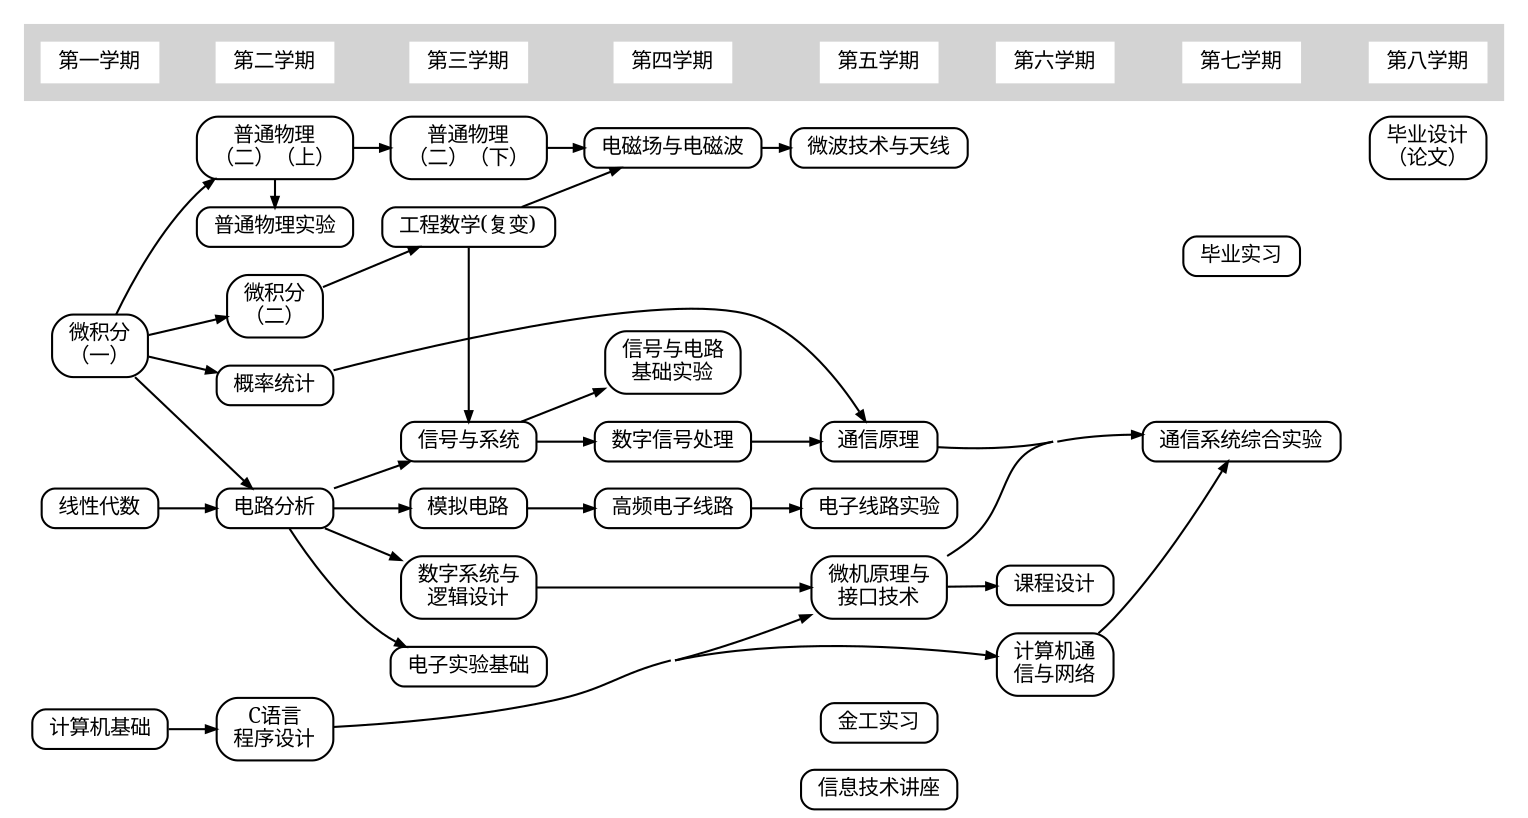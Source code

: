 digraph G {
    rankdir = "LR";
    fontsize=10;
    fontname="serif";
    node [fontsize=10 fontname="serif" shape=box style=rounded width=0.4 height=0.2];
    edge [arrowsize=0.5];
    concentrate=true;
    nodesep = 0.18;
    ranksep = 0.2;
    newrank = true;
    // splines = ortho

    n25 [label="信息技术讲座"];
    n31 [label="金工实习"];

    n01 [label="微积分\n（一）"];
    n02 [label="微积分\n（二）"];
    n03 [label="线性代数"];
    n04 [label="概率统计"];
    n05 [label="工程数学(复变)"];
    n06 [label="普通物理\n（二）（上）"];
    n07 [label="普通物理\n（二）（下）"];
    
    n26 [label="电子实验基础"];
    n09 [label="计算机基础"];
    n10 [label="C语言\n程序设计"];
    n11 [label="电路分析"];
    n12 [label="模拟电路"];
    n13 [label="数字系统与\n逻辑设计"];
    n14 [label="信号与系统"];
    n15 [label="电磁场与电磁波"];

    n16 [label="计算机通\n信与网络"];
    n17 [label="数字信号处理"];
    n18 [label="高频电子线路"];
    n19 [label="通信原理"];
    n27 [label="信号与电路\n基础实验"];

    n20 [label="微波技术与天线"];
    n21 [label="微机原理与\n接口技术"];

    n23 [label="普通物理实验"];
    n28 [label="课程设计"];
    n29 [label="电子线路实验"];
    n32 [label="通信系统综合实验"];
    n33 [label="毕业实习"];
    n34 [label="毕业设计\n（论文）"];

    subgraph cluster_0 {
        style=filled;
        color=lightgrey;
        node [style=filled,color=white,shape=box];
        "term1" [label="第一学期"];
        "term2" [label="第二学期"];
        "term3" [label="第三学期"];
        "term4" [label="第四学期"];
        "term5" [label="第五学期"];
        "term6" [label="第六学期"];
        "term7" [label="第七学期"];
        "term8" [label="第八学期"];
        term1 -> term2 -> term3 -> term4 -> term5 -> term6 -> term7 -> term8 [style=invis];
    }

    {rank = same; term1; n03; n01; n09; }
    {rank = same; term2; n04; n02; n06; n23; n10; n11; }
    {rank = same; term3; n07; n26; n05; n13; n12; n14; }
    {rank = same; term4; n27; n18; n15; n17; }
    {rank = same; term5; n29; n19; n20; n21; n31; n25; }
    {rank = same; term6; n16; n28; }
    {rank = same; term7; n32; n33 }
    {rank = same; term8; n34;}

    n01 -> n02 -> n05; n01 -> n04 -> n19; n01 -> n06 -> n07 -> n15 -> n20 [weight=2];
    n09 -> n10 -> n16 -> n32; n11 -> n12 -> n18 -> n29 [weight=6];
    n11 -> n13 -> n21 -> {n32, n28 } [weight=2];
    {n01, n03} -> n11 -> n14 -> n17 -> n19 -> n32 [weight=2];
    n05 -> n14; n05 -> n15
    n10 -> n21;
    n06 -> n23; n11 -> n26; n14 -> n27;
}

